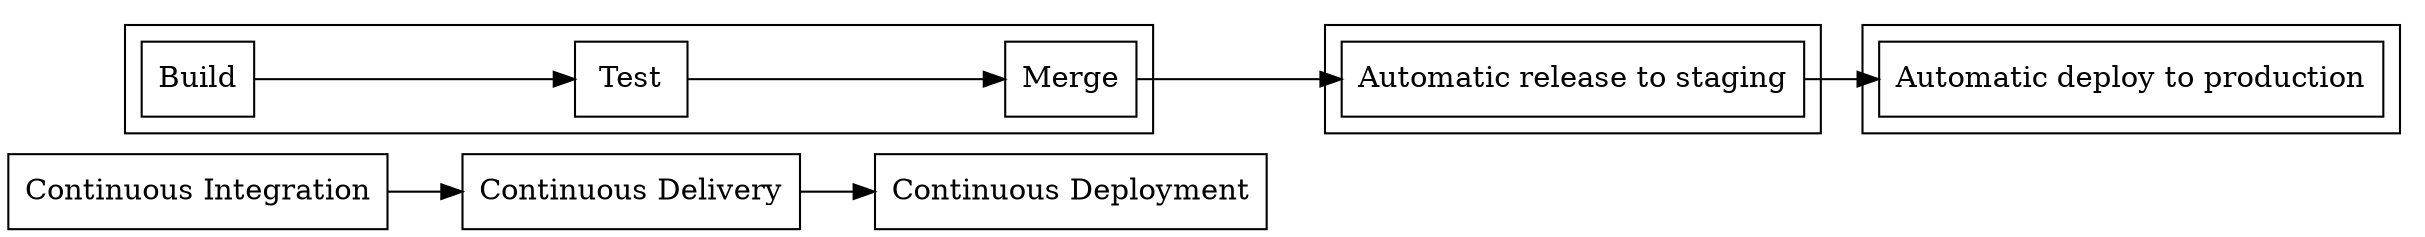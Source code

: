 digraph G {
  rankdir= LR;
  node [shape = box];
  CI [label="Continuous Integration", shape=box];
  CD1 [label="Continuous Delivery", shape=box];
  CD2 [label="Continuous Deployment", shape=box];

  CI-> CD1 -> CD2;

  subgraph cluster_0 {

  Build->Test->Merge;
  }

subgraph cluster_1 {
  staging[label="Automatic release to staging"];
  }
  Merge->staging;

subgraph cluster_2 {
  production[label="Automatic deploy to production"];
  }
  staging->production;

}